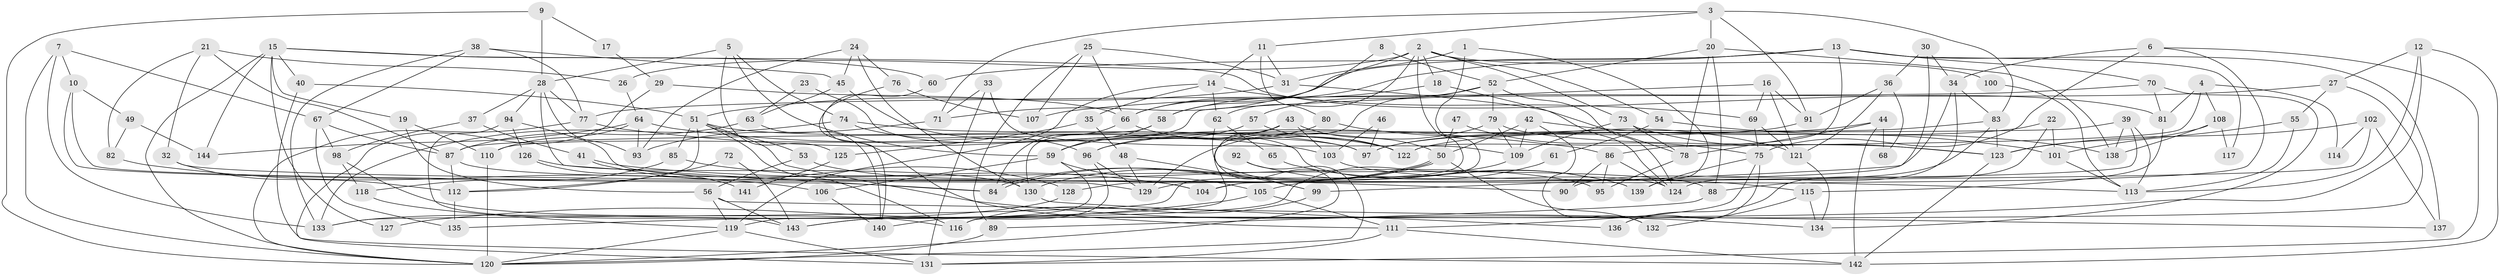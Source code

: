 // Generated by graph-tools (version 1.1) at 2025/11/02/27/25 16:11:20]
// undirected, 144 vertices, 288 edges
graph export_dot {
graph [start="1"]
  node [color=gray90,style=filled];
  1;
  2;
  3;
  4;
  5;
  6;
  7;
  8;
  9;
  10;
  11;
  12;
  13;
  14;
  15;
  16;
  17;
  18;
  19;
  20;
  21;
  22;
  23;
  24;
  25;
  26;
  27;
  28;
  29;
  30;
  31;
  32;
  33;
  34;
  35;
  36;
  37;
  38;
  39;
  40;
  41;
  42;
  43;
  44;
  45;
  46;
  47;
  48;
  49;
  50;
  51;
  52;
  53;
  54;
  55;
  56;
  57;
  58;
  59;
  60;
  61;
  62;
  63;
  64;
  65;
  66;
  67;
  68;
  69;
  70;
  71;
  72;
  73;
  74;
  75;
  76;
  77;
  78;
  79;
  80;
  81;
  82;
  83;
  84;
  85;
  86;
  87;
  88;
  89;
  90;
  91;
  92;
  93;
  94;
  95;
  96;
  97;
  98;
  99;
  100;
  101;
  102;
  103;
  104;
  105;
  106;
  107;
  108;
  109;
  110;
  111;
  112;
  113;
  114;
  115;
  116;
  117;
  118;
  119;
  120;
  121;
  122;
  123;
  124;
  125;
  126;
  127;
  128;
  129;
  130;
  131;
  132;
  133;
  134;
  135;
  136;
  137;
  138;
  139;
  140;
  141;
  142;
  143;
  144;
  1 -- 104;
  1 -- 31;
  1 -- 139;
  2 -- 133;
  2 -- 73;
  2 -- 18;
  2 -- 26;
  2 -- 54;
  2 -- 62;
  2 -- 66;
  2 -- 100;
  3 -- 91;
  3 -- 71;
  3 -- 11;
  3 -- 20;
  3 -- 83;
  4 -- 81;
  4 -- 108;
  4 -- 86;
  4 -- 114;
  5 -- 28;
  5 -- 74;
  5 -- 59;
  5 -- 125;
  6 -- 34;
  6 -- 131;
  6 -- 75;
  6 -- 88;
  7 -- 67;
  7 -- 120;
  7 -- 10;
  7 -- 133;
  8 -- 58;
  8 -- 52;
  9 -- 28;
  9 -- 120;
  9 -- 17;
  10 -- 129;
  10 -- 49;
  10 -- 84;
  11 -- 31;
  11 -- 14;
  11 -- 80;
  12 -- 27;
  12 -- 113;
  12 -- 135;
  12 -- 142;
  13 -- 122;
  13 -- 66;
  13 -- 60;
  13 -- 70;
  13 -- 71;
  13 -- 117;
  13 -- 137;
  14 -- 119;
  14 -- 35;
  14 -- 62;
  14 -- 69;
  15 -- 19;
  15 -- 120;
  15 -- 40;
  15 -- 60;
  15 -- 81;
  15 -- 127;
  15 -- 144;
  16 -- 69;
  16 -- 121;
  16 -- 91;
  16 -- 110;
  17 -- 29;
  18 -- 124;
  18 -- 58;
  19 -- 110;
  19 -- 56;
  20 -- 88;
  20 -- 52;
  20 -- 78;
  20 -- 138;
  21 -- 82;
  21 -- 26;
  21 -- 32;
  21 -- 87;
  22 -- 136;
  22 -- 122;
  22 -- 101;
  23 -- 124;
  23 -- 63;
  24 -- 93;
  24 -- 45;
  24 -- 76;
  24 -- 130;
  25 -- 31;
  25 -- 66;
  25 -- 89;
  25 -- 107;
  26 -- 64;
  27 -- 55;
  27 -- 116;
  27 -- 107;
  28 -- 84;
  28 -- 77;
  28 -- 37;
  28 -- 93;
  28 -- 94;
  29 -- 66;
  29 -- 131;
  30 -- 36;
  30 -- 34;
  30 -- 99;
  31 -- 51;
  31 -- 78;
  32 -- 112;
  32 -- 113;
  33 -- 131;
  33 -- 109;
  33 -- 71;
  34 -- 128;
  34 -- 124;
  34 -- 83;
  35 -- 48;
  35 -- 125;
  36 -- 121;
  36 -- 91;
  36 -- 68;
  37 -- 98;
  37 -- 41;
  38 -- 67;
  38 -- 133;
  38 -- 45;
  38 -- 77;
  39 -- 113;
  39 -- 87;
  39 -- 129;
  39 -- 138;
  40 -- 51;
  40 -- 142;
  41 -- 90;
  41 -- 128;
  42 -- 132;
  42 -- 109;
  42 -- 50;
  42 -- 101;
  43 -- 50;
  43 -- 59;
  43 -- 99;
  43 -- 103;
  44 -- 78;
  44 -- 142;
  44 -- 68;
  44 -- 97;
  45 -- 97;
  45 -- 63;
  46 -- 103;
  46 -- 97;
  47 -- 75;
  47 -- 50;
  48 -- 99;
  48 -- 129;
  49 -- 144;
  49 -- 82;
  50 -- 84;
  50 -- 84;
  50 -- 130;
  50 -- 132;
  51 -- 53;
  51 -- 97;
  51 -- 85;
  51 -- 112;
  51 -- 116;
  51 -- 134;
  52 -- 79;
  52 -- 57;
  52 -- 124;
  52 -- 143;
  53 -- 95;
  53 -- 56;
  54 -- 138;
  54 -- 61;
  55 -- 101;
  55 -- 113;
  56 -- 137;
  56 -- 119;
  56 -- 143;
  57 -- 59;
  57 -- 122;
  58 -- 130;
  58 -- 59;
  59 -- 105;
  59 -- 106;
  59 -- 119;
  60 -- 140;
  61 -- 105;
  62 -- 65;
  62 -- 120;
  63 -- 87;
  63 -- 140;
  64 -- 93;
  64 -- 110;
  64 -- 103;
  64 -- 144;
  65 -- 139;
  66 -- 84;
  66 -- 122;
  67 -- 135;
  67 -- 87;
  67 -- 98;
  69 -- 75;
  69 -- 121;
  70 -- 134;
  70 -- 77;
  70 -- 81;
  71 -- 93;
  72 -- 143;
  72 -- 112;
  73 -- 123;
  73 -- 109;
  73 -- 78;
  74 -- 96;
  74 -- 122;
  74 -- 133;
  75 -- 111;
  75 -- 136;
  75 -- 139;
  76 -- 107;
  76 -- 111;
  77 -- 86;
  77 -- 120;
  78 -- 95;
  79 -- 123;
  79 -- 129;
  79 -- 109;
  80 -- 121;
  80 -- 96;
  81 -- 115;
  82 -- 106;
  83 -- 90;
  83 -- 97;
  83 -- 123;
  85 -- 118;
  85 -- 104;
  86 -- 90;
  86 -- 95;
  86 -- 124;
  87 -- 88;
  87 -- 112;
  88 -- 89;
  89 -- 120;
  91 -- 96;
  92 -- 120;
  92 -- 139;
  94 -- 143;
  94 -- 104;
  94 -- 126;
  96 -- 140;
  96 -- 129;
  98 -- 116;
  98 -- 118;
  99 -- 116;
  100 -- 113;
  101 -- 113;
  102 -- 123;
  102 -- 104;
  102 -- 114;
  102 -- 137;
  103 -- 115;
  105 -- 111;
  105 -- 127;
  106 -- 140;
  108 -- 138;
  108 -- 123;
  108 -- 117;
  109 -- 143;
  110 -- 120;
  111 -- 142;
  111 -- 131;
  112 -- 135;
  115 -- 132;
  115 -- 134;
  118 -- 119;
  119 -- 120;
  119 -- 131;
  121 -- 134;
  123 -- 142;
  125 -- 141;
  126 -- 130;
  126 -- 141;
  128 -- 133;
  130 -- 136;
}

